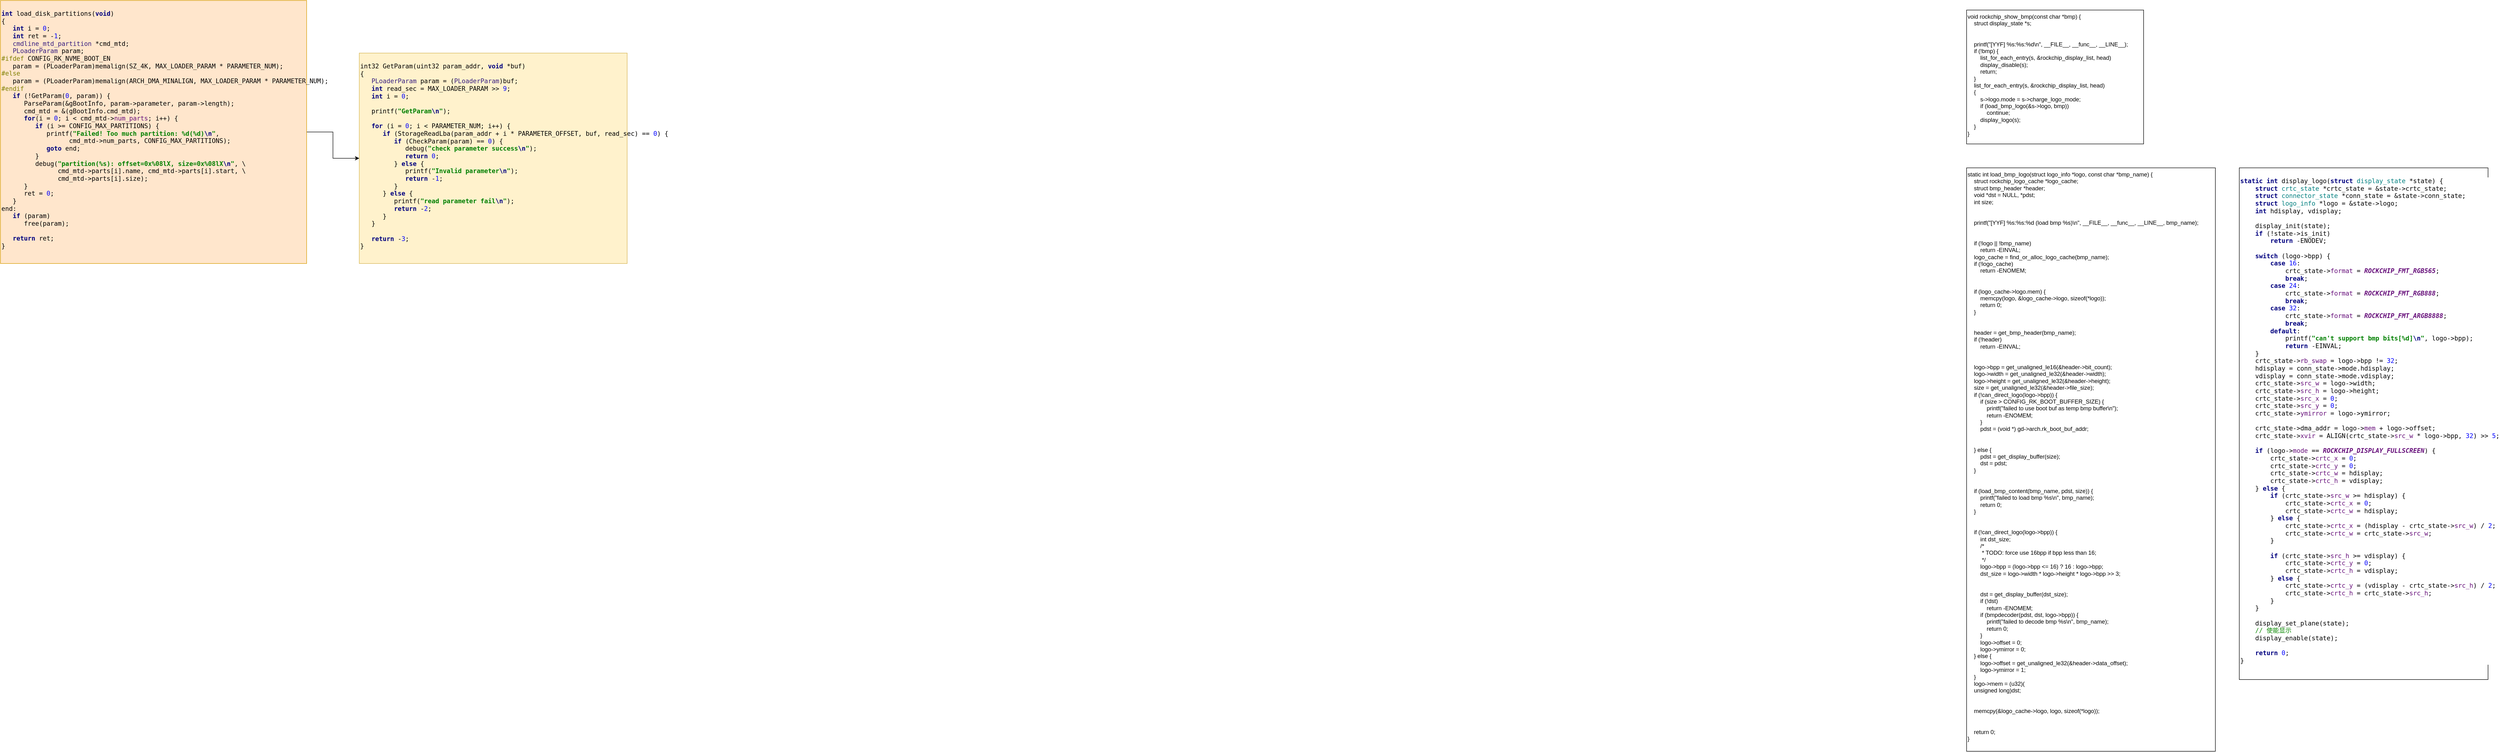 <mxfile version="21.4.0" type="device">
  <diagram name="第 1 页" id="mk2pto_QyWCDaYZsWFHj">
    <mxGraphModel dx="5695" dy="904" grid="1" gridSize="10" guides="1" tooltips="1" connect="1" arrows="1" fold="1" page="1" pageScale="1" pageWidth="827" pageHeight="1169" math="0" shadow="0">
      <root>
        <mxCell id="0" />
        <mxCell id="1" parent="0" />
        <mxCell id="V25Vb6sHej4eBr_n-rl1-1" value="void rockchip_show_bmp(const char *bmp) {&#xa;    struct display_state *s;&#xa;&#xa;&#xa;    printf(&quot;[YYF] %s:%s:%d\n&quot;, __FILE__, __func__, __LINE__);&#xa;    if (!bmp) {&#xa;        list_for_each_entry(s, &amp;rockchip_display_list, head)&#xa;        display_disable(s);&#xa;        return;&#xa;    }&#xa;    list_for_each_entry(s, &amp;rockchip_display_list, head)&#xa;    {&#xa;        s-&gt;logo.mode = s-&gt;charge_logo_mode;&#xa;        if (load_bmp_logo(&amp;s-&gt;logo, bmp))&#xa;            continue;&#xa;        display_logo(s);&#xa;    }&#xa;}" style="text;whiteSpace=wrap;strokeColor=default;" parent="1" vertex="1">
          <mxGeometry x="20" y="40" width="370" height="280" as="geometry" />
        </mxCell>
        <mxCell id="V25Vb6sHej4eBr_n-rl1-2" value="static int load_bmp_logo(struct logo_info *logo, const char *bmp_name) {&#xa;    struct rockchip_logo_cache *logo_cache;&#xa;    struct bmp_header *header;&#xa;    void *dst = NULL, *pdst;&#xa;    int size;&#xa;&#xa;&#xa;    printf(&quot;[YYF] %s:%s:%d (load bmp %s)\n&quot;, __FILE__, __func__, __LINE__, bmp_name);&#xa;&#xa;&#xa;    if (!logo || !bmp_name)&#xa;        return -EINVAL;&#xa;    logo_cache = find_or_alloc_logo_cache(bmp_name);&#xa;    if (!logo_cache)&#xa;        return -ENOMEM;&#xa;&#xa;&#xa;    if (logo_cache-&gt;logo.mem) {&#xa;        memcpy(logo, &amp;logo_cache-&gt;logo, sizeof(*logo));&#xa;        return 0;&#xa;    }&#xa;&#xa;&#xa;    header = get_bmp_header(bmp_name);&#xa;    if (!header)&#xa;        return -EINVAL;&#xa;&#xa;&#xa;    logo-&gt;bpp = get_unaligned_le16(&amp;header-&gt;bit_count);&#xa;    logo-&gt;width = get_unaligned_le32(&amp;header-&gt;width);&#xa;    logo-&gt;height = get_unaligned_le32(&amp;header-&gt;height);&#xa;    size = get_unaligned_le32(&amp;header-&gt;file_size);&#xa;    if (!can_direct_logo(logo-&gt;bpp)) {&#xa;        if (size &gt; CONFIG_RK_BOOT_BUFFER_SIZE) {&#xa;            printf(&quot;failed to use boot buf as temp bmp buffer\n&quot;);&#xa;            return -ENOMEM;&#xa;        }&#xa;        pdst = (void *) gd-&gt;arch.rk_boot_buf_addr;&#xa;&#xa;&#xa;    } else {&#xa;        pdst = get_display_buffer(size);&#xa;        dst = pdst;&#xa;    }&#xa;&#xa;&#xa;    if (load_bmp_content(bmp_name, pdst, size)) {&#xa;        printf(&quot;failed to load bmp %s\n&quot;, bmp_name);&#xa;        return 0;&#xa;    }&#xa;&#xa;&#xa;    if (!can_direct_logo(logo-&gt;bpp)) {&#xa;        int dst_size;&#xa;        /*&#xa;         * TODO: force use 16bpp if bpp less than 16;&#xa;         */&#xa;        logo-&gt;bpp = (logo-&gt;bpp &lt;= 16) ? 16 : logo-&gt;bpp;&#xa;        dst_size = logo-&gt;width * logo-&gt;height * logo-&gt;bpp &gt;&gt; 3;&#xa;&#xa;&#xa;        dst = get_display_buffer(dst_size);&#xa;        if (!dst)&#xa;            return -ENOMEM;&#xa;        if (bmpdecoder(pdst, dst, logo-&gt;bpp)) {&#xa;            printf(&quot;failed to decode bmp %s\n&quot;, bmp_name);&#xa;            return 0;&#xa;        }&#xa;        logo-&gt;offset = 0;&#xa;        logo-&gt;ymirror = 0;&#xa;    } else {&#xa;        logo-&gt;offset = get_unaligned_le32(&amp;header-&gt;data_offset);&#xa;        logo-&gt;ymirror = 1;&#xa;    }&#xa;    logo-&gt;mem = (u32)(&#xa;    unsigned long)dst;&#xa;&#xa;&#xa;    memcpy(&amp;logo_cache-&gt;logo, logo, sizeof(*logo));&#xa;&#xa;&#xa;    return 0;&#xa;}" style="text;whiteSpace=wrap;strokeColor=default;" parent="1" vertex="1">
          <mxGeometry x="20" y="370" width="520" height="1220" as="geometry" />
        </mxCell>
        <mxCell id="V25Vb6sHej4eBr_n-rl1-3" value="&lt;pre style=&quot;background-color:#ffffff;color:#000000;font-family:&#39;JetBrains Mono&#39;,monospace;font-size:9.8pt;&quot;&gt;&lt;span style=&quot;color:#000080;font-weight:bold;&quot;&gt;static int &lt;/span&gt;display_logo(&lt;span style=&quot;color:#000080;font-weight:bold;&quot;&gt;struct &lt;/span&gt;&lt;span style=&quot;color:#008080;&quot;&gt;display_state &lt;/span&gt;*state) {&lt;br&gt;    &lt;span style=&quot;color:#000080;font-weight:bold;&quot;&gt;struct &lt;/span&gt;&lt;span style=&quot;color:#008080;&quot;&gt;crtc_state &lt;/span&gt;*crtc_state = &amp;amp;state-&amp;gt;crtc_state;&lt;br&gt;    &lt;span style=&quot;color:#000080;font-weight:bold;&quot;&gt;struct &lt;/span&gt;&lt;span style=&quot;color:#008080;&quot;&gt;connector_state &lt;/span&gt;*conn_state = &amp;amp;state-&amp;gt;conn_state;&lt;br&gt;    &lt;span style=&quot;color:#000080;font-weight:bold;&quot;&gt;struct &lt;/span&gt;&lt;span style=&quot;color:#008080;&quot;&gt;logo_info &lt;/span&gt;*logo = &amp;amp;state-&amp;gt;logo;&lt;br&gt;    &lt;span style=&quot;color:#000080;font-weight:bold;&quot;&gt;int &lt;/span&gt;hdisplay, vdisplay;&lt;br&gt;&lt;br&gt;    display_init(state);&lt;br&gt;    &lt;span style=&quot;color:#000080;font-weight:bold;&quot;&gt;if &lt;/span&gt;(!state-&amp;gt;is_init)&lt;br&gt;        &lt;span style=&quot;color:#000080;font-weight:bold;&quot;&gt;return &lt;/span&gt;-ENODEV;&lt;br&gt;&lt;br&gt;    &lt;span style=&quot;color:#000080;font-weight:bold;&quot;&gt;switch &lt;/span&gt;(logo-&amp;gt;bpp) {&lt;br&gt;        &lt;span style=&quot;color:#000080;font-weight:bold;&quot;&gt;case &lt;/span&gt;&lt;span style=&quot;color:#0000ff;&quot;&gt;16&lt;/span&gt;:&lt;br&gt;            crtc_state-&amp;gt;&lt;span style=&quot;color:#660e7a;&quot;&gt;format &lt;/span&gt;= &lt;span style=&quot;color:#660e7a;font-weight:bold;font-style:italic;&quot;&gt;ROCKCHIP_FMT_RGB565&lt;/span&gt;;&lt;br&gt;            &lt;span style=&quot;color:#000080;font-weight:bold;&quot;&gt;break&lt;/span&gt;;&lt;br&gt;        &lt;span style=&quot;color:#000080;font-weight:bold;&quot;&gt;case &lt;/span&gt;&lt;span style=&quot;color:#0000ff;&quot;&gt;24&lt;/span&gt;:&lt;br&gt;            crtc_state-&amp;gt;&lt;span style=&quot;color:#660e7a;&quot;&gt;format &lt;/span&gt;= &lt;span style=&quot;color:#660e7a;font-weight:bold;font-style:italic;&quot;&gt;ROCKCHIP_FMT_RGB888&lt;/span&gt;;&lt;br&gt;            &lt;span style=&quot;color:#000080;font-weight:bold;&quot;&gt;break&lt;/span&gt;;&lt;br&gt;        &lt;span style=&quot;color:#000080;font-weight:bold;&quot;&gt;case &lt;/span&gt;&lt;span style=&quot;color:#0000ff;&quot;&gt;32&lt;/span&gt;:&lt;br&gt;            crtc_state-&amp;gt;&lt;span style=&quot;color:#660e7a;&quot;&gt;format &lt;/span&gt;= &lt;span style=&quot;color:#660e7a;font-weight:bold;font-style:italic;&quot;&gt;ROCKCHIP_FMT_ARGB8888&lt;/span&gt;;&lt;br&gt;            &lt;span style=&quot;color:#000080;font-weight:bold;&quot;&gt;break&lt;/span&gt;;&lt;br&gt;        &lt;span style=&quot;color:#000080;font-weight:bold;&quot;&gt;default&lt;/span&gt;:&lt;br&gt;            printf(&lt;span style=&quot;color:#008000;font-weight:bold;&quot;&gt;&quot;can&#39;t support bmp bits[%d]&lt;/span&gt;&lt;span style=&quot;color:#000080;font-weight:bold;&quot;&gt;\n&lt;/span&gt;&lt;span style=&quot;color:#008000;font-weight:bold;&quot;&gt;&quot;&lt;/span&gt;, logo-&amp;gt;bpp);&lt;br&gt;            &lt;span style=&quot;color:#000080;font-weight:bold;&quot;&gt;return &lt;/span&gt;-EINVAL;&lt;br&gt;    }&lt;br&gt;    crtc_state-&amp;gt;&lt;span style=&quot;color:#660e7a;&quot;&gt;rb_swap &lt;/span&gt;= logo-&amp;gt;bpp != &lt;span style=&quot;color:#0000ff;&quot;&gt;32&lt;/span&gt;;&lt;br&gt;    hdisplay = conn_state-&amp;gt;mode.hdisplay;&lt;br&gt;    vdisplay = conn_state-&amp;gt;mode.vdisplay;&lt;br&gt;    crtc_state-&amp;gt;&lt;span style=&quot;color:#660e7a;&quot;&gt;src_w &lt;/span&gt;= logo-&amp;gt;width;&lt;br&gt;    crtc_state-&amp;gt;&lt;span style=&quot;color:#660e7a;&quot;&gt;src_h &lt;/span&gt;= logo-&amp;gt;height;&lt;br&gt;    crtc_state-&amp;gt;&lt;span style=&quot;color:#660e7a;&quot;&gt;src_x &lt;/span&gt;= &lt;span style=&quot;color:#0000ff;&quot;&gt;0&lt;/span&gt;;&lt;br&gt;    crtc_state-&amp;gt;&lt;span style=&quot;color:#660e7a;&quot;&gt;src_y &lt;/span&gt;= &lt;span style=&quot;color:#0000ff;&quot;&gt;0&lt;/span&gt;;&lt;br&gt;    crtc_state-&amp;gt;&lt;span style=&quot;color:#660e7a;&quot;&gt;ymirror &lt;/span&gt;= logo-&amp;gt;ymirror;&lt;br&gt;&lt;br&gt;    crtc_state-&amp;gt;dma_addr = logo-&amp;gt;&lt;span style=&quot;color:#660e7a;&quot;&gt;mem &lt;/span&gt;+ logo-&amp;gt;offset;&lt;br&gt;    crtc_state-&amp;gt;&lt;span style=&quot;color:#660e7a;&quot;&gt;xvir &lt;/span&gt;= ALIGN(crtc_state-&amp;gt;&lt;span style=&quot;color:#660e7a;&quot;&gt;src_w &lt;/span&gt;* logo-&amp;gt;bpp, &lt;span style=&quot;color:#0000ff;&quot;&gt;32&lt;/span&gt;) &amp;gt;&amp;gt; &lt;span style=&quot;color:#0000ff;&quot;&gt;5&lt;/span&gt;;&lt;br&gt;&lt;br&gt;    &lt;span style=&quot;color:#000080;font-weight:bold;&quot;&gt;if &lt;/span&gt;(logo-&amp;gt;&lt;span style=&quot;color:#660e7a;&quot;&gt;mode &lt;/span&gt;== &lt;span style=&quot;color:#660e7a;font-weight:bold;font-style:italic;&quot;&gt;ROCKCHIP_DISPLAY_FULLSCREEN&lt;/span&gt;) {&lt;br&gt;        crtc_state-&amp;gt;&lt;span style=&quot;color:#660e7a;&quot;&gt;crtc_x &lt;/span&gt;= &lt;span style=&quot;color:#0000ff;&quot;&gt;0&lt;/span&gt;;&lt;br&gt;        crtc_state-&amp;gt;&lt;span style=&quot;color:#660e7a;&quot;&gt;crtc_y &lt;/span&gt;= &lt;span style=&quot;color:#0000ff;&quot;&gt;0&lt;/span&gt;;&lt;br&gt;        crtc_state-&amp;gt;&lt;span style=&quot;color:#660e7a;&quot;&gt;crtc_w &lt;/span&gt;= hdisplay;&lt;br&gt;        crtc_state-&amp;gt;&lt;span style=&quot;color:#660e7a;&quot;&gt;crtc_h &lt;/span&gt;= vdisplay;&lt;br&gt;    } &lt;span style=&quot;color:#000080;font-weight:bold;&quot;&gt;else &lt;/span&gt;{&lt;br&gt;        &lt;span style=&quot;color:#000080;font-weight:bold;&quot;&gt;if &lt;/span&gt;(crtc_state-&amp;gt;&lt;span style=&quot;color:#660e7a;&quot;&gt;src_w &lt;/span&gt;&amp;gt;= hdisplay) {&lt;br&gt;            crtc_state-&amp;gt;&lt;span style=&quot;color:#660e7a;&quot;&gt;crtc_x &lt;/span&gt;= &lt;span style=&quot;color:#0000ff;&quot;&gt;0&lt;/span&gt;;&lt;br&gt;            crtc_state-&amp;gt;&lt;span style=&quot;color:#660e7a;&quot;&gt;crtc_w &lt;/span&gt;= hdisplay;&lt;br&gt;        } &lt;span style=&quot;color:#000080;font-weight:bold;&quot;&gt;else &lt;/span&gt;{&lt;br&gt;            crtc_state-&amp;gt;&lt;span style=&quot;color:#660e7a;&quot;&gt;crtc_x &lt;/span&gt;= (hdisplay - crtc_state-&amp;gt;&lt;span style=&quot;color:#660e7a;&quot;&gt;src_w&lt;/span&gt;) / &lt;span style=&quot;color:#0000ff;&quot;&gt;2&lt;/span&gt;;&lt;br&gt;            crtc_state-&amp;gt;&lt;span style=&quot;color:#660e7a;&quot;&gt;crtc_w &lt;/span&gt;= crtc_state-&amp;gt;&lt;span style=&quot;color:#660e7a;&quot;&gt;src_w&lt;/span&gt;;&lt;br&gt;        }&lt;br&gt;&lt;br&gt;        &lt;span style=&quot;color:#000080;font-weight:bold;&quot;&gt;if &lt;/span&gt;(crtc_state-&amp;gt;&lt;span style=&quot;color:#660e7a;&quot;&gt;src_h &lt;/span&gt;&amp;gt;= vdisplay) {&lt;br&gt;            crtc_state-&amp;gt;&lt;span style=&quot;color:#660e7a;&quot;&gt;crtc_y &lt;/span&gt;= &lt;span style=&quot;color:#0000ff;&quot;&gt;0&lt;/span&gt;;&lt;br&gt;            crtc_state-&amp;gt;&lt;span style=&quot;color:#660e7a;&quot;&gt;crtc_h &lt;/span&gt;= vdisplay;&lt;br&gt;        } &lt;span style=&quot;color:#000080;font-weight:bold;&quot;&gt;else &lt;/span&gt;{&lt;br&gt;            crtc_state-&amp;gt;&lt;span style=&quot;color:#660e7a;&quot;&gt;crtc_y &lt;/span&gt;= (vdisplay - crtc_state-&amp;gt;&lt;span style=&quot;color:#660e7a;&quot;&gt;src_h&lt;/span&gt;) / &lt;span style=&quot;color:#0000ff;&quot;&gt;2&lt;/span&gt;;&lt;br&gt;            crtc_state-&amp;gt;&lt;span style=&quot;color:#660e7a;&quot;&gt;crtc_h &lt;/span&gt;= crtc_state-&amp;gt;&lt;span style=&quot;color:#660e7a;&quot;&gt;src_h&lt;/span&gt;;&lt;br&gt;        }&lt;br&gt;    }&lt;br&gt;&lt;br&gt;    display_set_plane(state);&lt;br&gt;    &lt;span style=&quot;color:#0c8a03;&quot;&gt;// &lt;/span&gt;&lt;span style=&quot;color:#0c8a03;font-family:&#39;宋体&#39;,monospace;&quot;&gt;使能显示&lt;br&gt;&lt;/span&gt;&lt;span style=&quot;color:#0c8a03;font-family:&#39;宋体&#39;,monospace;&quot;&gt;    &lt;/span&gt;display_enable(state);&lt;br&gt;&lt;br&gt;    &lt;span style=&quot;color:#000080;font-weight:bold;&quot;&gt;return &lt;/span&gt;&lt;span style=&quot;color:#0000ff;&quot;&gt;0&lt;/span&gt;;&lt;br&gt;}&lt;/pre&gt;" style="text;whiteSpace=wrap;html=1;strokeColor=default;" parent="1" vertex="1">
          <mxGeometry x="590" y="370" width="520" height="1070" as="geometry" />
        </mxCell>
        <mxCell id="0WyC1pZd4Z-Y41jPhD3N-1" value="&lt;pre style=&quot;color: rgb(0, 0, 0); font-family: &amp;quot;JetBrains Mono&amp;quot;, monospace; font-size: 9.8pt;&quot;&gt;int32 GetParam(uint32 param_addr, &lt;span style=&quot;color:#000080;font-weight:bold;&quot;&gt;void &lt;/span&gt;*buf)&lt;br&gt;{&lt;br&gt;   &lt;span style=&quot;color:#371f80;&quot;&gt;PLoaderParam &lt;/span&gt;param = (&lt;span style=&quot;color:#371f80;&quot;&gt;PLoaderParam&lt;/span&gt;)buf;&lt;br&gt;   &lt;span style=&quot;color:#000080;font-weight:bold;&quot;&gt;int &lt;/span&gt;read_sec = MAX_LOADER_PARAM &amp;gt;&amp;gt; &lt;span style=&quot;color:#0000ff;&quot;&gt;9&lt;/span&gt;;&lt;br&gt;   &lt;span style=&quot;color:#000080;font-weight:bold;&quot;&gt;int &lt;/span&gt;i = &lt;span style=&quot;color:#0000ff;&quot;&gt;0&lt;/span&gt;;&lt;br&gt;&lt;br&gt;   printf(&lt;span style=&quot;color:#008000;font-weight:bold;&quot;&gt;&quot;GetParam&lt;/span&gt;&lt;span style=&quot;color:#000080;font-weight:bold;&quot;&gt;\n&lt;/span&gt;&lt;span style=&quot;color:#008000;font-weight:bold;&quot;&gt;&quot;&lt;/span&gt;);&lt;br&gt;&lt;br&gt;   &lt;span style=&quot;color:#000080;font-weight:bold;&quot;&gt;for &lt;/span&gt;(i = &lt;span style=&quot;color:#0000ff;&quot;&gt;0&lt;/span&gt;; i &amp;lt; PARAMETER_NUM; i++) {&lt;br&gt;      &lt;span style=&quot;color:#000080;font-weight:bold;&quot;&gt;if &lt;/span&gt;(StorageReadLba(param_addr + i * PARAMETER_OFFSET, buf, read_sec) == &lt;span style=&quot;color:#0000ff;&quot;&gt;0&lt;/span&gt;) {&lt;br&gt;         &lt;span style=&quot;color:#000080;font-weight:bold;&quot;&gt;if &lt;/span&gt;(CheckParam(param) == &lt;span style=&quot;color:#0000ff;&quot;&gt;0&lt;/span&gt;) {&lt;br&gt;            debug(&lt;span style=&quot;color:#008000;font-weight:bold;&quot;&gt;&quot;check parameter success&lt;/span&gt;&lt;span style=&quot;color:#000080;font-weight:bold;&quot;&gt;\n&lt;/span&gt;&lt;span style=&quot;color:#008000;font-weight:bold;&quot;&gt;&quot;&lt;/span&gt;);&lt;br&gt;            &lt;span style=&quot;color:#000080;font-weight:bold;&quot;&gt;return &lt;/span&gt;&lt;span style=&quot;color:#0000ff;&quot;&gt;0&lt;/span&gt;;&lt;br&gt;         } &lt;span style=&quot;color:#000080;font-weight:bold;&quot;&gt;else &lt;/span&gt;{&lt;br&gt;            printf(&lt;span style=&quot;color:#008000;font-weight:bold;&quot;&gt;&quot;Invalid parameter&lt;/span&gt;&lt;span style=&quot;color:#000080;font-weight:bold;&quot;&gt;\n&lt;/span&gt;&lt;span style=&quot;color:#008000;font-weight:bold;&quot;&gt;&quot;&lt;/span&gt;);&lt;br&gt;            &lt;span style=&quot;color:#000080;font-weight:bold;&quot;&gt;return &lt;/span&gt;-&lt;span style=&quot;color:#0000ff;&quot;&gt;1&lt;/span&gt;;&lt;br&gt;         }&lt;br&gt;      } &lt;span style=&quot;color:#000080;font-weight:bold;&quot;&gt;else &lt;/span&gt;{&lt;br&gt;         printf(&lt;span style=&quot;color:#008000;font-weight:bold;&quot;&gt;&quot;read parameter fail&lt;/span&gt;&lt;span style=&quot;color:#000080;font-weight:bold;&quot;&gt;\n&lt;/span&gt;&lt;span style=&quot;color:#008000;font-weight:bold;&quot;&gt;&quot;&lt;/span&gt;);&lt;br&gt;         &lt;span style=&quot;color:#000080;font-weight:bold;&quot;&gt;return &lt;/span&gt;-&lt;span style=&quot;color:#0000ff;&quot;&gt;2&lt;/span&gt;;&lt;br&gt;      }&lt;br&gt;   }&lt;br&gt;&lt;br&gt;   &lt;span style=&quot;color:#000080;font-weight:bold;&quot;&gt;return &lt;/span&gt;-&lt;span style=&quot;color:#0000ff;&quot;&gt;3&lt;/span&gt;;&lt;br&gt;}&lt;/pre&gt;" style="text;whiteSpace=wrap;html=1;strokeColor=#d6b656;fillColor=#fff2cc;labelBackgroundColor=none;" vertex="1" parent="1">
          <mxGeometry x="-3340" y="130" width="560" height="440" as="geometry" />
        </mxCell>
        <mxCell id="0WyC1pZd4Z-Y41jPhD3N-3" style="edgeStyle=orthogonalEdgeStyle;rounded=0;orthogonalLoop=1;jettySize=auto;html=1;" edge="1" parent="1" source="0WyC1pZd4Z-Y41jPhD3N-2" target="0WyC1pZd4Z-Y41jPhD3N-1">
          <mxGeometry relative="1" as="geometry" />
        </mxCell>
        <mxCell id="0WyC1pZd4Z-Y41jPhD3N-2" value="&lt;pre style=&quot;color: rgb(0, 0, 0); font-family: &amp;quot;JetBrains Mono&amp;quot;, monospace; font-size: 9.8pt;&quot;&gt;&lt;span style=&quot;color:#000080;font-weight:bold;&quot;&gt;int &lt;/span&gt;load_disk_partitions(&lt;span style=&quot;color:#000080;font-weight:bold;&quot;&gt;void&lt;/span&gt;)&lt;br&gt;{&lt;br&gt;   &lt;span style=&quot;color:#000080;font-weight:bold;&quot;&gt;int &lt;/span&gt;i = &lt;span style=&quot;color:#0000ff;&quot;&gt;0&lt;/span&gt;;&lt;br&gt;   &lt;span style=&quot;color:#000080;font-weight:bold;&quot;&gt;int &lt;/span&gt;ret = -&lt;span style=&quot;color:#0000ff;&quot;&gt;1&lt;/span&gt;;&lt;br&gt;   &lt;span style=&quot;color:#371f80;&quot;&gt;cmdline_mtd_partition &lt;/span&gt;*cmd_mtd;&lt;br&gt;   &lt;span style=&quot;color:#371f80;&quot;&gt;PLoaderParam &lt;/span&gt;param;&lt;br&gt;&lt;span style=&quot;color:#808000;&quot;&gt;#ifdef &lt;/span&gt;CONFIG_RK_NVME_BOOT_EN&lt;br&gt;   param = (PLoaderParam)memalign(SZ_4K, MAX_LOADER_PARAM * PARAMETER_NUM);&lt;br&gt;&lt;span style=&quot;color:#808000;&quot;&gt;#else&lt;br&gt;&lt;/span&gt;&lt;span style=&quot;color:#808000;&quot;&gt;   &lt;/span&gt;param = (PLoaderParam)memalign(ARCH_DMA_MINALIGN, MAX_LOADER_PARAM * PARAMETER_NUM);&lt;br&gt;&lt;span style=&quot;color:#808000;&quot;&gt;#endif&lt;br&gt;&lt;/span&gt;&lt;span style=&quot;color:#808000;&quot;&gt;   &lt;/span&gt;&lt;span style=&quot;color:#000080;font-weight:bold;&quot;&gt;if &lt;/span&gt;(!GetParam(&lt;span style=&quot;color:#0000ff;&quot;&gt;0&lt;/span&gt;, param)) {&lt;br&gt;      ParseParam(&amp;amp;gBootInfo, param-&amp;gt;parameter, param-&amp;gt;length);&lt;br&gt;      cmd_mtd = &amp;amp;(gBootInfo.cmd_mtd);&lt;br&gt;      &lt;span style=&quot;color:#000080;font-weight:bold;&quot;&gt;for&lt;/span&gt;(i = &lt;span style=&quot;color:#0000ff;&quot;&gt;0&lt;/span&gt;; i &amp;lt; cmd_mtd-&amp;gt;&lt;span style=&quot;color:#660e7a;&quot;&gt;num_parts&lt;/span&gt;; i++) {&lt;br&gt;         &lt;span style=&quot;color:#000080;font-weight:bold;&quot;&gt;if &lt;/span&gt;(i &amp;gt;= CONFIG_MAX_PARTITIONS) {&lt;br&gt;            printf(&lt;span style=&quot;color:#008000;font-weight:bold;&quot;&gt;&quot;Failed! Too much partition: %d(%d)&lt;/span&gt;&lt;span style=&quot;color:#000080;font-weight:bold;&quot;&gt;\n&lt;/span&gt;&lt;span style=&quot;color:#008000;font-weight:bold;&quot;&gt;&quot;&lt;/span&gt;,&lt;br&gt;                  cmd_mtd-&amp;gt;num_parts, CONFIG_MAX_PARTITIONS);&lt;br&gt;            &lt;span style=&quot;color:#000080;font-weight:bold;&quot;&gt;goto &lt;/span&gt;end;&lt;br&gt;         }&lt;br&gt;         debug(&lt;span style=&quot;color:#008000;font-weight:bold;&quot;&gt;&quot;partition(%s): offset=0x%08lX, size=0x%08lX&lt;/span&gt;&lt;span style=&quot;color:#000080;font-weight:bold;&quot;&gt;\n&lt;/span&gt;&lt;span style=&quot;color:#008000;font-weight:bold;&quot;&gt;&quot;&lt;/span&gt;, \&lt;br&gt;               cmd_mtd-&amp;gt;parts[i].name, cmd_mtd-&amp;gt;parts[i].start, \&lt;br&gt;               cmd_mtd-&amp;gt;parts[i].size);&lt;br&gt;      }&lt;br&gt;      ret = &lt;span style=&quot;color:#0000ff;&quot;&gt;0&lt;/span&gt;;&lt;br&gt;   }&lt;br&gt;end:&lt;br&gt;   &lt;span style=&quot;color:#000080;font-weight:bold;&quot;&gt;if &lt;/span&gt;(param)&lt;br&gt;      free(param);&lt;br&gt;&lt;br&gt;   &lt;span style=&quot;color:#000080;font-weight:bold;&quot;&gt;return &lt;/span&gt;ret;&lt;br&gt;}&lt;br&gt;&lt;/pre&gt;" style="text;whiteSpace=wrap;html=1;fillColor=#ffe6cc;strokeColor=#d79b00;labelBackgroundColor=none;" vertex="1" parent="1">
          <mxGeometry x="-4090" y="20" width="640" height="550" as="geometry" />
        </mxCell>
      </root>
    </mxGraphModel>
  </diagram>
</mxfile>
